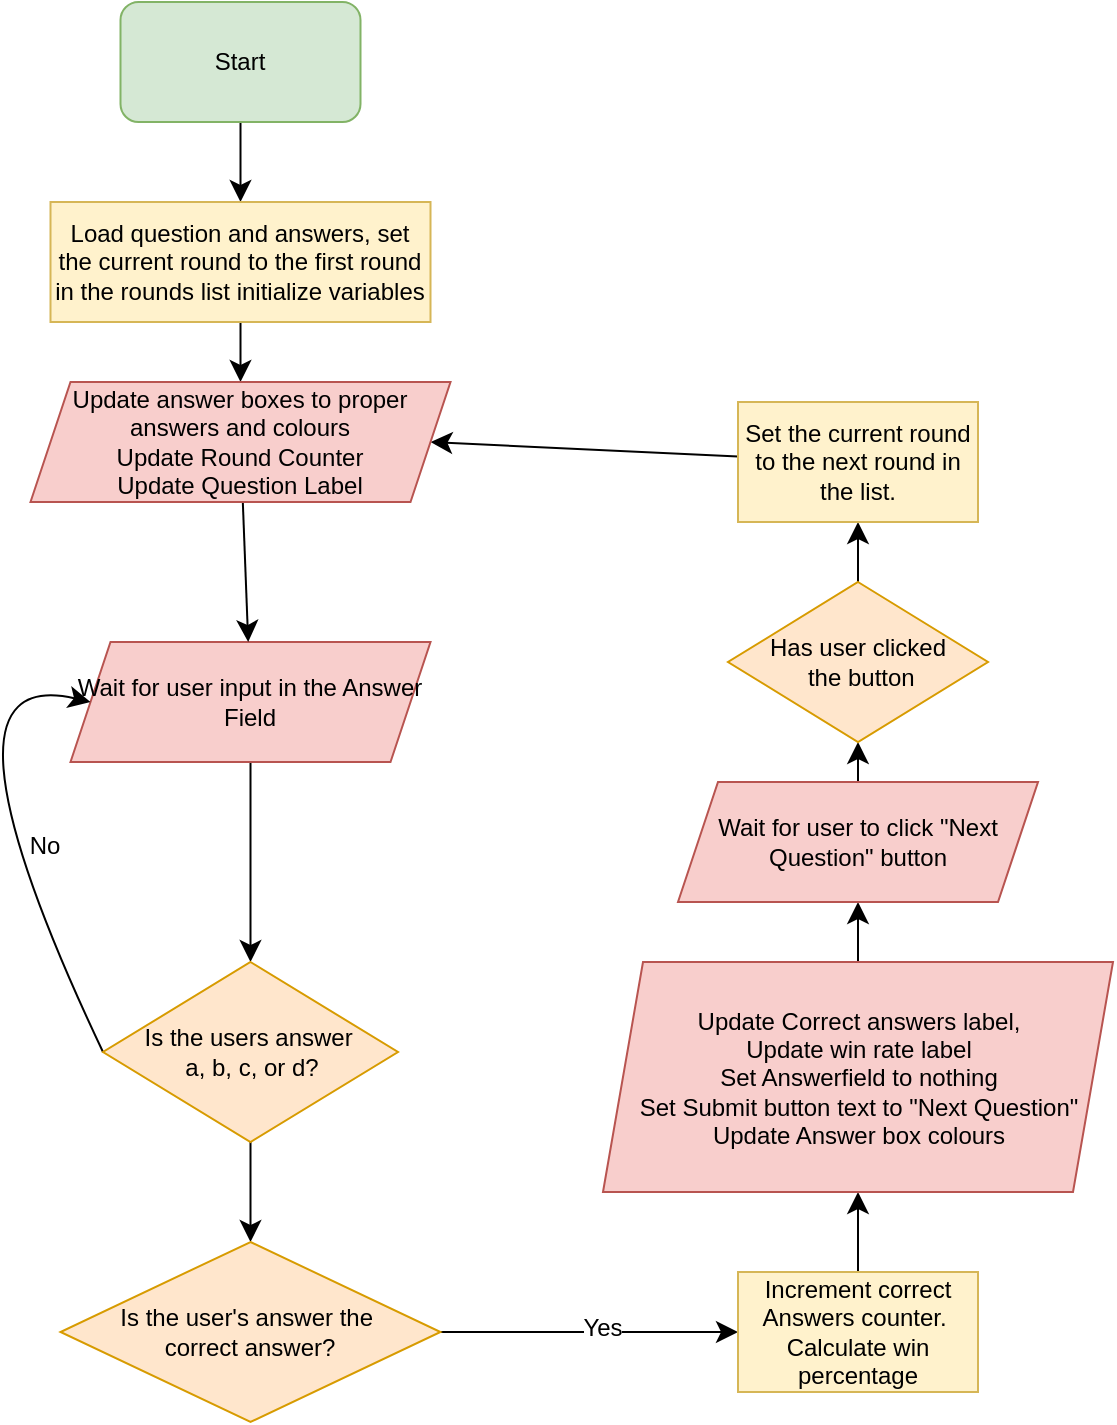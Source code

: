 <mxfile version="24.2.5" type="github">
  <diagram name="Page-1" id="wZeLdjloJ8ugwCmWWQ-Q">
    <mxGraphModel dx="1320" dy="952" grid="1" gridSize="10" guides="1" tooltips="1" connect="1" arrows="1" fold="1" page="1" pageScale="1" pageWidth="850" pageHeight="1100" math="0" shadow="0">
      <root>
        <mxCell id="0" />
        <mxCell id="1" parent="0" />
        <mxCell id="MPMv5W8nkfvWZwdIoHCz-3" style="edgeStyle=none;curved=1;rounded=0;orthogonalLoop=1;jettySize=auto;html=1;entryX=0.5;entryY=0;entryDx=0;entryDy=0;fontSize=12;startSize=8;endSize=8;" parent="1" source="MPMv5W8nkfvWZwdIoHCz-1" target="MPMv5W8nkfvWZwdIoHCz-2" edge="1">
          <mxGeometry relative="1" as="geometry" />
        </mxCell>
        <mxCell id="MPMv5W8nkfvWZwdIoHCz-1" value="Start" style="rounded=1;whiteSpace=wrap;html=1;fillColor=#d5e8d4;strokeColor=#82b366;" parent="1" vertex="1">
          <mxGeometry x="161.25" y="30" width="120" height="60" as="geometry" />
        </mxCell>
        <mxCell id="MPMv5W8nkfvWZwdIoHCz-28" style="edgeStyle=none;curved=1;rounded=0;orthogonalLoop=1;jettySize=auto;html=1;exitX=0.5;exitY=1;exitDx=0;exitDy=0;entryX=0.5;entryY=0;entryDx=0;entryDy=0;fontSize=12;startSize=8;endSize=8;" parent="1" source="MPMv5W8nkfvWZwdIoHCz-2" target="MPMv5W8nkfvWZwdIoHCz-31" edge="1">
          <mxGeometry relative="1" as="geometry">
            <mxPoint x="221.25" y="230" as="targetPoint" />
          </mxGeometry>
        </mxCell>
        <mxCell id="MPMv5W8nkfvWZwdIoHCz-2" value="Load question and answers, set the current round to the first round in the rounds list initialize variables" style="rounded=0;whiteSpace=wrap;html=1;fillColor=#fff2cc;strokeColor=#d6b656;" parent="1" vertex="1">
          <mxGeometry x="126.25" y="130" width="190" height="60" as="geometry" />
        </mxCell>
        <mxCell id="MPMv5W8nkfvWZwdIoHCz-8" style="edgeStyle=none;curved=1;rounded=0;orthogonalLoop=1;jettySize=auto;html=1;exitX=0.5;exitY=1;exitDx=0;exitDy=0;entryX=0.5;entryY=0;entryDx=0;entryDy=0;fontSize=12;startSize=8;endSize=8;" parent="1" source="MPMv5W8nkfvWZwdIoHCz-5" target="MPMv5W8nkfvWZwdIoHCz-7" edge="1">
          <mxGeometry relative="1" as="geometry" />
        </mxCell>
        <mxCell id="MPMv5W8nkfvWZwdIoHCz-5" value="Wait for user input in the Answer Field" style="shape=parallelogram;perimeter=parallelogramPerimeter;whiteSpace=wrap;html=1;fixedSize=1;fillColor=#f8cecc;strokeColor=#b85450;" parent="1" vertex="1">
          <mxGeometry x="136.25" y="350" width="180" height="60" as="geometry" />
        </mxCell>
        <mxCell id="MPMv5W8nkfvWZwdIoHCz-9" style="edgeStyle=none;curved=1;rounded=0;orthogonalLoop=1;jettySize=auto;html=1;exitX=0;exitY=0.5;exitDx=0;exitDy=0;fontSize=12;startSize=8;endSize=8;entryX=0;entryY=0.5;entryDx=0;entryDy=0;" parent="1" source="MPMv5W8nkfvWZwdIoHCz-7" target="MPMv5W8nkfvWZwdIoHCz-5" edge="1">
          <mxGeometry relative="1" as="geometry">
            <mxPoint x="60" y="450" as="targetPoint" />
            <Array as="points">
              <mxPoint x="60" y="360" />
            </Array>
          </mxGeometry>
        </mxCell>
        <mxCell id="MPMv5W8nkfvWZwdIoHCz-10" value="No" style="edgeLabel;html=1;align=center;verticalAlign=middle;resizable=0;points=[];fontSize=12;" parent="MPMv5W8nkfvWZwdIoHCz-9" vertex="1" connectable="0">
          <mxGeometry x="-0.305" y="-17" relative="1" as="geometry">
            <mxPoint as="offset" />
          </mxGeometry>
        </mxCell>
        <mxCell id="MPMv5W8nkfvWZwdIoHCz-12" value="" style="edgeStyle=none;curved=1;rounded=0;orthogonalLoop=1;jettySize=auto;html=1;fontSize=12;startSize=8;endSize=8;" parent="1" source="MPMv5W8nkfvWZwdIoHCz-7" target="MPMv5W8nkfvWZwdIoHCz-11" edge="1">
          <mxGeometry relative="1" as="geometry" />
        </mxCell>
        <mxCell id="MPMv5W8nkfvWZwdIoHCz-7" value="Is the users answer&amp;nbsp;&lt;div&gt;a, b, c, or d?&lt;/div&gt;" style="rhombus;whiteSpace=wrap;html=1;fillColor=#ffe6cc;strokeColor=#d79b00;" parent="1" vertex="1">
          <mxGeometry x="152.5" y="510" width="147.5" height="90" as="geometry" />
        </mxCell>
        <mxCell id="MPMv5W8nkfvWZwdIoHCz-14" value="" style="edgeStyle=none;curved=1;rounded=0;orthogonalLoop=1;jettySize=auto;html=1;fontSize=12;startSize=8;endSize=8;" parent="1" source="MPMv5W8nkfvWZwdIoHCz-11" target="MPMv5W8nkfvWZwdIoHCz-13" edge="1">
          <mxGeometry relative="1" as="geometry" />
        </mxCell>
        <mxCell id="MPMv5W8nkfvWZwdIoHCz-15" value="Yes" style="edgeLabel;html=1;align=center;verticalAlign=middle;resizable=0;points=[];fontSize=12;" parent="MPMv5W8nkfvWZwdIoHCz-14" vertex="1" connectable="0">
          <mxGeometry x="0.084" y="2" relative="1" as="geometry">
            <mxPoint as="offset" />
          </mxGeometry>
        </mxCell>
        <mxCell id="MPMv5W8nkfvWZwdIoHCz-11" value="Is the user&#39;s answer the&amp;nbsp;&lt;div&gt;correct answer?&lt;/div&gt;" style="rhombus;whiteSpace=wrap;html=1;fillColor=#ffe6cc;strokeColor=#d79b00;" parent="1" vertex="1">
          <mxGeometry x="131.25" y="650" width="190" height="90" as="geometry" />
        </mxCell>
        <mxCell id="MPMv5W8nkfvWZwdIoHCz-19" value="" style="edgeStyle=none;curved=1;rounded=0;orthogonalLoop=1;jettySize=auto;html=1;fontSize=12;startSize=8;endSize=8;" parent="1" source="MPMv5W8nkfvWZwdIoHCz-13" target="MPMv5W8nkfvWZwdIoHCz-18" edge="1">
          <mxGeometry relative="1" as="geometry" />
        </mxCell>
        <mxCell id="MPMv5W8nkfvWZwdIoHCz-13" value="Increment correct Answers counter.&amp;nbsp;&lt;div&gt;Calculate win percentage&lt;/div&gt;" style="whiteSpace=wrap;html=1;fillColor=#fff2cc;strokeColor=#d6b656;" parent="1" vertex="1">
          <mxGeometry x="470" y="665" width="120" height="60" as="geometry" />
        </mxCell>
        <mxCell id="MPMv5W8nkfvWZwdIoHCz-21" value="" style="edgeStyle=none;curved=1;rounded=0;orthogonalLoop=1;jettySize=auto;html=1;fontSize=12;startSize=8;endSize=8;" parent="1" source="MPMv5W8nkfvWZwdIoHCz-18" target="MPMv5W8nkfvWZwdIoHCz-20" edge="1">
          <mxGeometry relative="1" as="geometry" />
        </mxCell>
        <mxCell id="MPMv5W8nkfvWZwdIoHCz-18" value="Update Correct answers label,&lt;div&gt;Update win rate label&lt;/div&gt;&lt;div&gt;Set Answerfield to nothing&lt;/div&gt;&lt;div&gt;Set Submit button text to &quot;Next Question&quot;&lt;/div&gt;&lt;div&gt;Update Answer box colours&lt;/div&gt;" style="shape=parallelogram;perimeter=parallelogramPerimeter;whiteSpace=wrap;html=1;fixedSize=1;fillColor=#f8cecc;strokeColor=#b85450;" parent="1" vertex="1">
          <mxGeometry x="402.5" y="510" width="255" height="115" as="geometry" />
        </mxCell>
        <mxCell id="MPMv5W8nkfvWZwdIoHCz-23" value="" style="edgeStyle=none;curved=1;rounded=0;orthogonalLoop=1;jettySize=auto;html=1;fontSize=12;startSize=8;endSize=8;" parent="1" source="MPMv5W8nkfvWZwdIoHCz-20" target="MPMv5W8nkfvWZwdIoHCz-22" edge="1">
          <mxGeometry relative="1" as="geometry" />
        </mxCell>
        <mxCell id="MPMv5W8nkfvWZwdIoHCz-20" value="Wait for user to click &quot;Next Question&quot; button" style="shape=parallelogram;perimeter=parallelogramPerimeter;whiteSpace=wrap;html=1;fixedSize=1;fillColor=#f8cecc;strokeColor=#b85450;" parent="1" vertex="1">
          <mxGeometry x="440" y="420" width="180" height="60" as="geometry" />
        </mxCell>
        <mxCell id="MPMv5W8nkfvWZwdIoHCz-25" value="" style="edgeStyle=none;curved=1;rounded=0;orthogonalLoop=1;jettySize=auto;html=1;fontSize=12;startSize=8;endSize=8;" parent="1" source="MPMv5W8nkfvWZwdIoHCz-22" target="MPMv5W8nkfvWZwdIoHCz-24" edge="1">
          <mxGeometry relative="1" as="geometry" />
        </mxCell>
        <mxCell id="MPMv5W8nkfvWZwdIoHCz-22" value="Has user clicked&lt;div&gt;&amp;nbsp;the button&lt;/div&gt;" style="rhombus;whiteSpace=wrap;html=1;fillColor=#ffe6cc;strokeColor=#d79b00;" parent="1" vertex="1">
          <mxGeometry x="465" y="320" width="130" height="80" as="geometry" />
        </mxCell>
        <mxCell id="MPMv5W8nkfvWZwdIoHCz-30" value="" style="edgeStyle=none;curved=1;rounded=0;orthogonalLoop=1;jettySize=auto;html=1;fontSize=12;startSize=8;endSize=8;entryX=1;entryY=0.5;entryDx=0;entryDy=0;" parent="1" source="MPMv5W8nkfvWZwdIoHCz-24" target="MPMv5W8nkfvWZwdIoHCz-31" edge="1">
          <mxGeometry relative="1" as="geometry">
            <mxPoint x="316.25" y="260" as="targetPoint" />
          </mxGeometry>
        </mxCell>
        <mxCell id="MPMv5W8nkfvWZwdIoHCz-24" value="Set the current round to the next round in the list." style="whiteSpace=wrap;html=1;fillColor=#fff2cc;strokeColor=#d6b656;" parent="1" vertex="1">
          <mxGeometry x="470" y="230" width="120" height="60" as="geometry" />
        </mxCell>
        <mxCell id="MPMv5W8nkfvWZwdIoHCz-33" value="" style="edgeStyle=none;curved=1;rounded=0;orthogonalLoop=1;jettySize=auto;html=1;fontSize=12;startSize=8;endSize=8;" parent="1" source="MPMv5W8nkfvWZwdIoHCz-31" target="MPMv5W8nkfvWZwdIoHCz-5" edge="1">
          <mxGeometry relative="1" as="geometry" />
        </mxCell>
        <mxCell id="MPMv5W8nkfvWZwdIoHCz-31" value="Update answer boxes to proper answers and colours&lt;div&gt;Update Round Counter&lt;/div&gt;&lt;div&gt;Update Question Label&lt;/div&gt;" style="shape=parallelogram;perimeter=parallelogramPerimeter;whiteSpace=wrap;html=1;fixedSize=1;fillColor=#f8cecc;strokeColor=#b85450;" parent="1" vertex="1">
          <mxGeometry x="116.25" y="220" width="210" height="60" as="geometry" />
        </mxCell>
      </root>
    </mxGraphModel>
  </diagram>
</mxfile>
